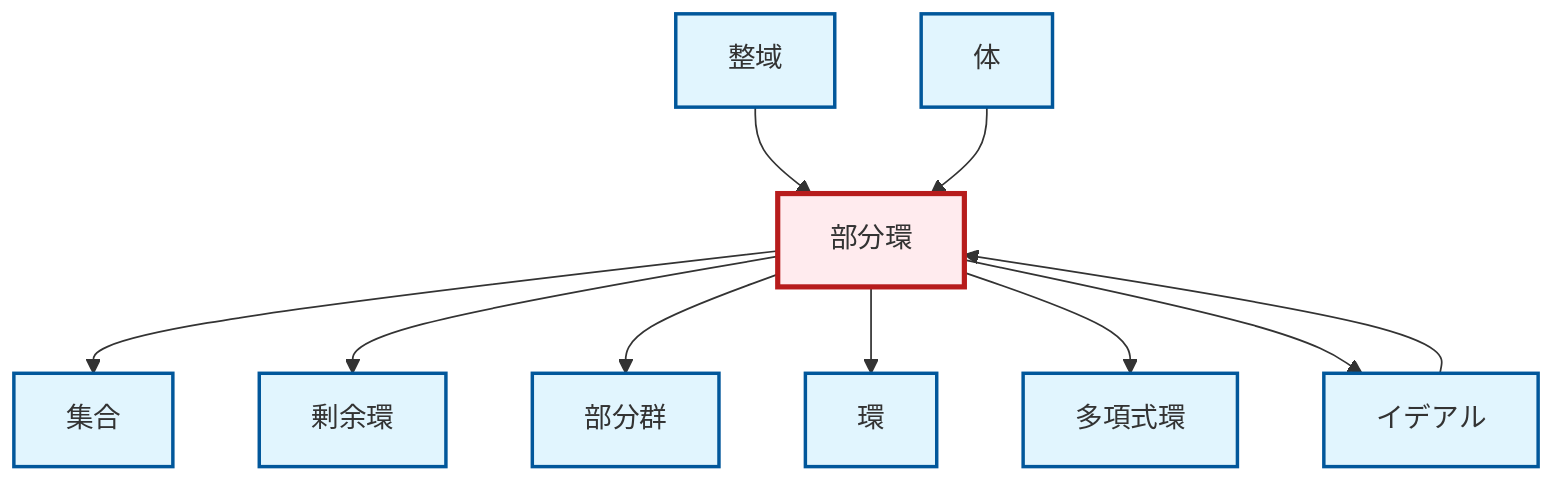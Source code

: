 graph TD
    classDef definition fill:#e1f5fe,stroke:#01579b,stroke-width:2px
    classDef theorem fill:#f3e5f5,stroke:#4a148c,stroke-width:2px
    classDef axiom fill:#fff3e0,stroke:#e65100,stroke-width:2px
    classDef example fill:#e8f5e9,stroke:#1b5e20,stroke-width:2px
    classDef current fill:#ffebee,stroke:#b71c1c,stroke-width:3px
    def-subgroup["部分群"]:::definition
    def-integral-domain["整域"]:::definition
    def-ideal["イデアル"]:::definition
    def-quotient-ring["剰余環"]:::definition
    def-field["体"]:::definition
    def-polynomial-ring["多項式環"]:::definition
    def-set["集合"]:::definition
    def-subring["部分環"]:::definition
    def-ring["環"]:::definition
    def-subring --> def-set
    def-integral-domain --> def-subring
    def-subring --> def-quotient-ring
    def-subring --> def-subgroup
    def-field --> def-subring
    def-ideal --> def-subring
    def-subring --> def-ring
    def-subring --> def-polynomial-ring
    def-subring --> def-ideal
    class def-subring current